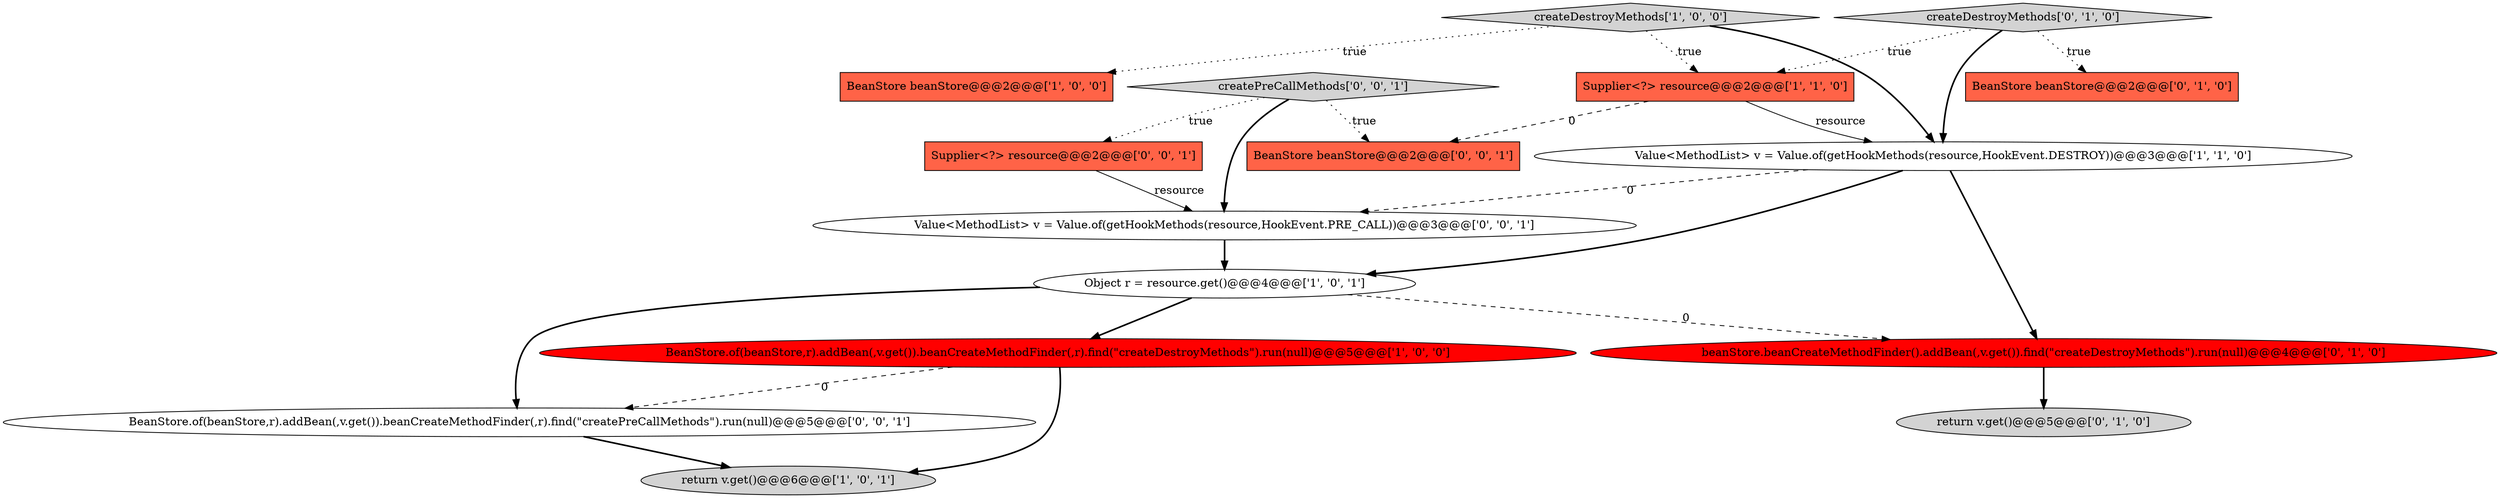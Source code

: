 digraph {
10 [style = filled, label = "beanStore.beanCreateMethodFinder().addBean(,v.get()).find(\"createDestroyMethods\").run(null)@@@4@@@['0', '1', '0']", fillcolor = red, shape = ellipse image = "AAA1AAABBB2BBB"];
11 [style = filled, label = "Supplier<?> resource@@@2@@@['0', '0', '1']", fillcolor = tomato, shape = box image = "AAA0AAABBB3BBB"];
15 [style = filled, label = "BeanStore beanStore@@@2@@@['0', '0', '1']", fillcolor = tomato, shape = box image = "AAA0AAABBB3BBB"];
3 [style = filled, label = "Supplier<?> resource@@@2@@@['1', '1', '0']", fillcolor = tomato, shape = box image = "AAA0AAABBB1BBB"];
6 [style = filled, label = "Value<MethodList> v = Value.of(getHookMethods(resource,HookEvent.DESTROY))@@@3@@@['1', '1', '0']", fillcolor = white, shape = ellipse image = "AAA0AAABBB1BBB"];
2 [style = filled, label = "return v.get()@@@6@@@['1', '0', '1']", fillcolor = lightgray, shape = ellipse image = "AAA0AAABBB1BBB"];
4 [style = filled, label = "BeanStore.of(beanStore,r).addBean(,v.get()).beanCreateMethodFinder(,r).find(\"createDestroyMethods\").run(null)@@@5@@@['1', '0', '0']", fillcolor = red, shape = ellipse image = "AAA1AAABBB1BBB"];
5 [style = filled, label = "Object r = resource.get()@@@4@@@['1', '0', '1']", fillcolor = white, shape = ellipse image = "AAA0AAABBB1BBB"];
1 [style = filled, label = "createDestroyMethods['1', '0', '0']", fillcolor = lightgray, shape = diamond image = "AAA0AAABBB1BBB"];
8 [style = filled, label = "return v.get()@@@5@@@['0', '1', '0']", fillcolor = lightgray, shape = ellipse image = "AAA0AAABBB2BBB"];
9 [style = filled, label = "createDestroyMethods['0', '1', '0']", fillcolor = lightgray, shape = diamond image = "AAA0AAABBB2BBB"];
12 [style = filled, label = "BeanStore.of(beanStore,r).addBean(,v.get()).beanCreateMethodFinder(,r).find(\"createPreCallMethods\").run(null)@@@5@@@['0', '0', '1']", fillcolor = white, shape = ellipse image = "AAA0AAABBB3BBB"];
13 [style = filled, label = "createPreCallMethods['0', '0', '1']", fillcolor = lightgray, shape = diamond image = "AAA0AAABBB3BBB"];
14 [style = filled, label = "Value<MethodList> v = Value.of(getHookMethods(resource,HookEvent.PRE_CALL))@@@3@@@['0', '0', '1']", fillcolor = white, shape = ellipse image = "AAA0AAABBB3BBB"];
0 [style = filled, label = "BeanStore beanStore@@@2@@@['1', '0', '0']", fillcolor = tomato, shape = box image = "AAA0AAABBB1BBB"];
7 [style = filled, label = "BeanStore beanStore@@@2@@@['0', '1', '0']", fillcolor = tomato, shape = box image = "AAA0AAABBB2BBB"];
3->6 [style = solid, label="resource"];
4->2 [style = bold, label=""];
6->14 [style = dashed, label="0"];
9->6 [style = bold, label=""];
4->12 [style = dashed, label="0"];
1->3 [style = dotted, label="true"];
6->5 [style = bold, label=""];
12->2 [style = bold, label=""];
1->6 [style = bold, label=""];
10->8 [style = bold, label=""];
5->10 [style = dashed, label="0"];
5->12 [style = bold, label=""];
6->10 [style = bold, label=""];
5->4 [style = bold, label=""];
3->15 [style = dashed, label="0"];
13->11 [style = dotted, label="true"];
13->15 [style = dotted, label="true"];
1->0 [style = dotted, label="true"];
9->7 [style = dotted, label="true"];
13->14 [style = bold, label=""];
9->3 [style = dotted, label="true"];
11->14 [style = solid, label="resource"];
14->5 [style = bold, label=""];
}
